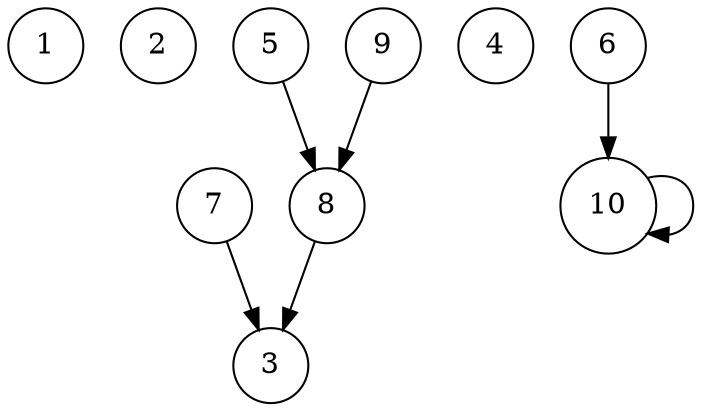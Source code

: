 ////dot
digraph  {
	node  [shape=circle]
	1
	2
	3
	4
	5
	6
	7
	8
	9
	10
	5 -> 8
	6 -> 10
	7 -> 3
	8 -> 3
	9 -> 8
	10 -> 10
}
